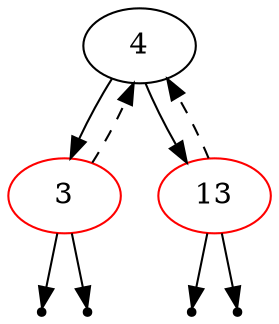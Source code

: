 digraph BST {
	 4 -> 3;
	 4 -> 13;
	13 [color="red"];
	 13 -> 4 [style=dashed];
	 null0 [shape=point];
	 13 -> null0;
	 null1 [shape=point];
	 13 -> null1;
	3 [color="red"];
	 3 -> 4 [style=dashed];
	 null2 [shape=point];
	 3 -> null2;
	 null3 [shape=point];
	 3 -> null3;
}
